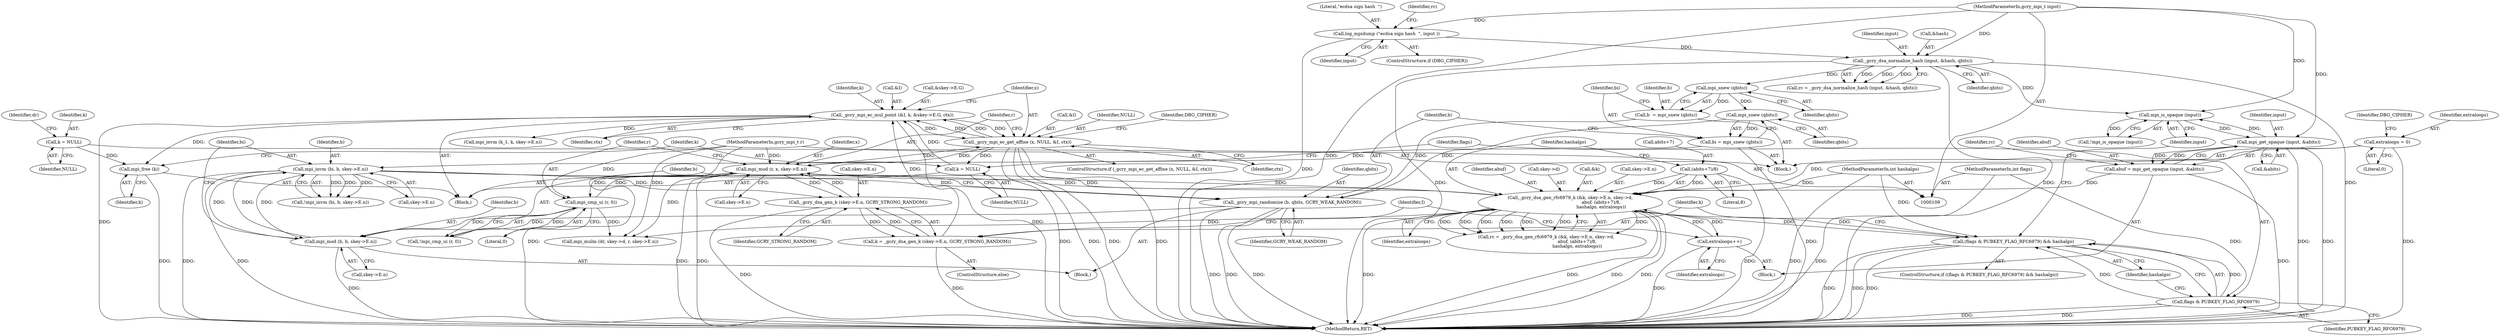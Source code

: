 digraph "0_gnupg_9010d1576e278a4274ad3f4aa15776c28f6ba965@API" {
"1000203" [label="(Call,mpi_free (k))"];
"1000189" [label="(Call,k = NULL)"];
"1000266" [label="(Call,_gcry_mpi_ec_mul_point (&I, k, &skey->E.G, ctx))"];
"1000278" [label="(Call,_gcry_mpi_ec_get_affine (x, NULL, &I, ctx))"];
"1000293" [label="(Call,mpi_mod (r, x, skey->E.n))"];
"1000302" [label="(Call,mpi_cmp_ui (r, 0))"];
"1000112" [label="(MethodParameterIn,gcry_mpi_t r)"];
"1000259" [label="(Call,_gcry_dsa_gen_k (skey->E.n, GCRY_STRONG_RANDOM))"];
"1000181" [label="(Call,mpi_invm (bi, b, skey->E.n))"];
"1000162" [label="(Call,bi = mpi_snew (qbits))"];
"1000164" [label="(Call,mpi_snew (qbits))"];
"1000160" [label="(Call,mpi_snew (qbits))"];
"1000145" [label="(Call,_gcry_dsa_normalize_hash (input, &hash, qbits))"];
"1000140" [label="(Call,log_mpidump (\"ecdsa sign hash  \", input ))"];
"1000110" [label="(MethodParameterIn,gcry_mpi_t input)"];
"1000172" [label="(Call,mpi_mod (b, b, skey->E.n))"];
"1000168" [label="(Call,_gcry_mpi_randomize (b, qbits, GCRY_WEAK_RANDOM))"];
"1000158" [label="(Call,b  = mpi_snew (qbits))"];
"1000232" [label="(Call,_gcry_dsa_gen_rfc6979_k (&k, skey->E.n, skey->d,\n                                            abuf, (abits+7)/8,\n                                            hashalgo, extraloops))"];
"1000224" [label="(Call,abuf = mpi_get_opaque (input, &abits))"];
"1000226" [label="(Call,mpi_get_opaque (input, &abits))"];
"1000217" [label="(Call,mpi_is_opaque (input))"];
"1000244" [label="(Call,(abits+7)/8)"];
"1000209" [label="(Call,(flags & PUBKEY_FLAG_RFC6979) && hashalgo)"];
"1000210" [label="(Call,flags & PUBKEY_FLAG_RFC6979)"];
"1000114" [label="(MethodParameterIn,int flags)"];
"1000115" [label="(MethodParameterIn,int hashalgo)"];
"1000254" [label="(Call,extraloops++)"];
"1000122" [label="(Call,extraloops = 0)"];
"1000205" [label="(Call,k = NULL)"];
"1000257" [label="(Call,k = _gcry_dsa_gen_k (skey->E.n, GCRY_STRONG_RANDOM))"];
"1000182" [label="(Identifier,bi)"];
"1000243" [label="(Identifier,abuf)"];
"1000258" [label="(Identifier,k)"];
"1000257" [label="(Call,k = _gcry_dsa_gen_k (skey->E.n, GCRY_STRONG_RANDOM))"];
"1000232" [label="(Call,_gcry_dsa_gen_rfc6979_k (&k, skey->E.n, skey->d,\n                                            abuf, (abits+7)/8,\n                                            hashalgo, extraloops))"];
"1000212" [label="(Identifier,PUBKEY_FLAG_RFC6979)"];
"1000270" [label="(Call,&skey->E.G)"];
"1000301" [label="(Call,!mpi_cmp_ui (r, 0))"];
"1000277" [label="(ControlStructure,if (_gcry_mpi_ec_get_affine (x, NULL, &I, ctx)))"];
"1000141" [label="(Literal,\"ecdsa sign hash  \")"];
"1000213" [label="(Identifier,hashalgo)"];
"1000210" [label="(Call,flags & PUBKEY_FLAG_RFC6979)"];
"1000146" [label="(Identifier,input)"];
"1000211" [label="(Identifier,flags)"];
"1000124" [label="(Literal,0)"];
"1000217" [label="(Call,mpi_is_opaque (input))"];
"1000240" [label="(Call,skey->d)"];
"1000162" [label="(Call,bi = mpi_snew (qbits))"];
"1000265" [label="(Identifier,GCRY_STRONG_RANDOM)"];
"1000304" [label="(Literal,0)"];
"1000228" [label="(Call,&abits)"];
"1000233" [label="(Call,&k)"];
"1000116" [label="(Block,)"];
"1000115" [label="(MethodParameterIn,int hashalgo)"];
"1000170" [label="(Identifier,qbits)"];
"1000114" [label="(MethodParameterIn,int flags)"];
"1000145" [label="(Call,_gcry_dsa_normalize_hash (input, &hash, qbits))"];
"1000209" [label="(Call,(flags & PUBKEY_FLAG_RFC6979) && hashalgo)"];
"1000123" [label="(Identifier,extraloops)"];
"1000227" [label="(Identifier,input)"];
"1000144" [label="(Identifier,rc)"];
"1000325" [label="(Call,mpi_invm (k_1, k, skey->E.n))"];
"1000143" [label="(Call,rc = _gcry_dsa_normalize_hash (input, &hash, qbits))"];
"1000256" [label="(ControlStructure,else)"];
"1000167" [label="(Block,)"];
"1000206" [label="(Identifier,k)"];
"1000205" [label="(Call,k = NULL)"];
"1000248" [label="(Literal,8)"];
"1000171" [label="(Identifier,GCRY_WEAK_RANDOM)"];
"1000189" [label="(Call,k = NULL)"];
"1000161" [label="(Identifier,qbits)"];
"1000142" [label="(Identifier,input)"];
"1000164" [label="(Call,mpi_snew (qbits))"];
"1000160" [label="(Call,mpi_snew (qbits))"];
"1000169" [label="(Identifier,b)"];
"1000216" [label="(Call,!mpi_is_opaque (input))"];
"1000245" [label="(Call,abits+7)"];
"1000168" [label="(Call,_gcry_mpi_randomize (b, qbits, GCRY_WEAK_RANDOM))"];
"1000149" [label="(Identifier,qbits)"];
"1000244" [label="(Call,(abits+7)/8)"];
"1000226" [label="(Call,mpi_get_opaque (input, &abits))"];
"1000260" [label="(Call,skey->E.n)"];
"1000231" [label="(Identifier,rc)"];
"1000296" [label="(Call,skey->E.n)"];
"1000279" [label="(Identifier,x)"];
"1000175" [label="(Call,skey->E.n)"];
"1000250" [label="(Identifier,extraloops)"];
"1000224" [label="(Call,abuf = mpi_get_opaque (input, &abits))"];
"1000122" [label="(Call,extraloops = 0)"];
"1000281" [label="(Call,&I)"];
"1000294" [label="(Identifier,r)"];
"1000249" [label="(Identifier,hashalgo)"];
"1000303" [label="(Identifier,r)"];
"1000204" [label="(Identifier,k)"];
"1000110" [label="(MethodParameterIn,gcry_mpi_t input)"];
"1000305" [label="(Call,mpi_mulm (dr, skey->d, r, skey->E.n))"];
"1000190" [label="(Identifier,k)"];
"1000147" [label="(Call,&hash)"];
"1000230" [label="(Call,rc = _gcry_dsa_gen_rfc6979_k (&k, skey->E.n, skey->d,\n                                            abuf, (abits+7)/8,\n                                            hashalgo, extraloops))"];
"1000183" [label="(Identifier,b)"];
"1000269" [label="(Identifier,k)"];
"1000347" [label="(MethodReturn,RET)"];
"1000268" [label="(Identifier,I)"];
"1000283" [label="(Identifier,ctx)"];
"1000280" [label="(Identifier,NULL)"];
"1000174" [label="(Identifier,b)"];
"1000276" [label="(Identifier,ctx)"];
"1000259" [label="(Call,_gcry_dsa_gen_k (skey->E.n, GCRY_STRONG_RANDOM))"];
"1000158" [label="(Call,b  = mpi_snew (qbits))"];
"1000208" [label="(ControlStructure,if ((flags & PUBKEY_FLAG_RFC6979) && hashalgo))"];
"1000254" [label="(Call,extraloops++)"];
"1000278" [label="(Call,_gcry_mpi_ec_get_affine (x, NULL, &I, ctx))"];
"1000139" [label="(Identifier,DBG_CIPHER)"];
"1000267" [label="(Call,&I)"];
"1000191" [label="(Identifier,NULL)"];
"1000180" [label="(Call,!mpi_invm (bi, b, skey->E.n))"];
"1000225" [label="(Identifier,abuf)"];
"1000295" [label="(Identifier,x)"];
"1000140" [label="(Call,log_mpidump (\"ecdsa sign hash  \", input ))"];
"1000165" [label="(Identifier,qbits)"];
"1000286" [label="(Identifier,DBG_CIPHER)"];
"1000184" [label="(Call,skey->E.n)"];
"1000138" [label="(ControlStructure,if (DBG_CIPHER))"];
"1000214" [label="(Block,)"];
"1000203" [label="(Call,mpi_free (k))"];
"1000266" [label="(Call,_gcry_mpi_ec_mul_point (&I, k, &skey->E.G, ctx))"];
"1000207" [label="(Identifier,NULL)"];
"1000159" [label="(Identifier,b)"];
"1000293" [label="(Call,mpi_mod (r, x, skey->E.n))"];
"1000112" [label="(MethodParameterIn,gcry_mpi_t r)"];
"1000255" [label="(Identifier,extraloops)"];
"1000163" [label="(Identifier,bi)"];
"1000235" [label="(Call,skey->E.n)"];
"1000202" [label="(Block,)"];
"1000173" [label="(Identifier,b)"];
"1000218" [label="(Identifier,input)"];
"1000172" [label="(Call,mpi_mod (b, b, skey->E.n))"];
"1000193" [label="(Identifier,dr)"];
"1000302" [label="(Call,mpi_cmp_ui (r, 0))"];
"1000181" [label="(Call,mpi_invm (bi, b, skey->E.n))"];
"1000203" -> "1000202"  [label="AST: "];
"1000203" -> "1000204"  [label="CFG: "];
"1000204" -> "1000203"  [label="AST: "];
"1000206" -> "1000203"  [label="CFG: "];
"1000203" -> "1000347"  [label="DDG: "];
"1000189" -> "1000203"  [label="DDG: "];
"1000266" -> "1000203"  [label="DDG: "];
"1000189" -> "1000116"  [label="AST: "];
"1000189" -> "1000191"  [label="CFG: "];
"1000190" -> "1000189"  [label="AST: "];
"1000191" -> "1000189"  [label="AST: "];
"1000193" -> "1000189"  [label="CFG: "];
"1000266" -> "1000202"  [label="AST: "];
"1000266" -> "1000276"  [label="CFG: "];
"1000267" -> "1000266"  [label="AST: "];
"1000269" -> "1000266"  [label="AST: "];
"1000270" -> "1000266"  [label="AST: "];
"1000276" -> "1000266"  [label="AST: "];
"1000279" -> "1000266"  [label="CFG: "];
"1000266" -> "1000347"  [label="DDG: "];
"1000266" -> "1000347"  [label="DDG: "];
"1000278" -> "1000266"  [label="DDG: "];
"1000278" -> "1000266"  [label="DDG: "];
"1000205" -> "1000266"  [label="DDG: "];
"1000257" -> "1000266"  [label="DDG: "];
"1000266" -> "1000278"  [label="DDG: "];
"1000266" -> "1000278"  [label="DDG: "];
"1000266" -> "1000325"  [label="DDG: "];
"1000278" -> "1000277"  [label="AST: "];
"1000278" -> "1000283"  [label="CFG: "];
"1000279" -> "1000278"  [label="AST: "];
"1000280" -> "1000278"  [label="AST: "];
"1000281" -> "1000278"  [label="AST: "];
"1000283" -> "1000278"  [label="AST: "];
"1000286" -> "1000278"  [label="CFG: "];
"1000294" -> "1000278"  [label="CFG: "];
"1000278" -> "1000347"  [label="DDG: "];
"1000278" -> "1000347"  [label="DDG: "];
"1000278" -> "1000347"  [label="DDG: "];
"1000278" -> "1000347"  [label="DDG: "];
"1000278" -> "1000205"  [label="DDG: "];
"1000293" -> "1000278"  [label="DDG: "];
"1000278" -> "1000293"  [label="DDG: "];
"1000293" -> "1000202"  [label="AST: "];
"1000293" -> "1000296"  [label="CFG: "];
"1000294" -> "1000293"  [label="AST: "];
"1000295" -> "1000293"  [label="AST: "];
"1000296" -> "1000293"  [label="AST: "];
"1000303" -> "1000293"  [label="CFG: "];
"1000293" -> "1000347"  [label="DDG: "];
"1000293" -> "1000347"  [label="DDG: "];
"1000293" -> "1000232"  [label="DDG: "];
"1000293" -> "1000259"  [label="DDG: "];
"1000302" -> "1000293"  [label="DDG: "];
"1000112" -> "1000293"  [label="DDG: "];
"1000259" -> "1000293"  [label="DDG: "];
"1000232" -> "1000293"  [label="DDG: "];
"1000293" -> "1000302"  [label="DDG: "];
"1000293" -> "1000305"  [label="DDG: "];
"1000302" -> "1000301"  [label="AST: "];
"1000302" -> "1000304"  [label="CFG: "];
"1000303" -> "1000302"  [label="AST: "];
"1000304" -> "1000302"  [label="AST: "];
"1000301" -> "1000302"  [label="CFG: "];
"1000302" -> "1000301"  [label="DDG: "];
"1000302" -> "1000301"  [label="DDG: "];
"1000112" -> "1000302"  [label="DDG: "];
"1000302" -> "1000305"  [label="DDG: "];
"1000112" -> "1000109"  [label="AST: "];
"1000112" -> "1000347"  [label="DDG: "];
"1000112" -> "1000305"  [label="DDG: "];
"1000259" -> "1000257"  [label="AST: "];
"1000259" -> "1000265"  [label="CFG: "];
"1000260" -> "1000259"  [label="AST: "];
"1000265" -> "1000259"  [label="AST: "];
"1000257" -> "1000259"  [label="CFG: "];
"1000259" -> "1000347"  [label="DDG: "];
"1000259" -> "1000257"  [label="DDG: "];
"1000259" -> "1000257"  [label="DDG: "];
"1000181" -> "1000259"  [label="DDG: "];
"1000181" -> "1000180"  [label="AST: "];
"1000181" -> "1000184"  [label="CFG: "];
"1000182" -> "1000181"  [label="AST: "];
"1000183" -> "1000181"  [label="AST: "];
"1000184" -> "1000181"  [label="AST: "];
"1000180" -> "1000181"  [label="CFG: "];
"1000181" -> "1000347"  [label="DDG: "];
"1000181" -> "1000347"  [label="DDG: "];
"1000181" -> "1000168"  [label="DDG: "];
"1000181" -> "1000172"  [label="DDG: "];
"1000181" -> "1000180"  [label="DDG: "];
"1000181" -> "1000180"  [label="DDG: "];
"1000181" -> "1000180"  [label="DDG: "];
"1000162" -> "1000181"  [label="DDG: "];
"1000172" -> "1000181"  [label="DDG: "];
"1000172" -> "1000181"  [label="DDG: "];
"1000181" -> "1000232"  [label="DDG: "];
"1000162" -> "1000116"  [label="AST: "];
"1000162" -> "1000164"  [label="CFG: "];
"1000163" -> "1000162"  [label="AST: "];
"1000164" -> "1000162"  [label="AST: "];
"1000169" -> "1000162"  [label="CFG: "];
"1000162" -> "1000347"  [label="DDG: "];
"1000164" -> "1000162"  [label="DDG: "];
"1000164" -> "1000165"  [label="CFG: "];
"1000165" -> "1000164"  [label="AST: "];
"1000160" -> "1000164"  [label="DDG: "];
"1000164" -> "1000168"  [label="DDG: "];
"1000160" -> "1000158"  [label="AST: "];
"1000160" -> "1000161"  [label="CFG: "];
"1000161" -> "1000160"  [label="AST: "];
"1000158" -> "1000160"  [label="CFG: "];
"1000160" -> "1000158"  [label="DDG: "];
"1000145" -> "1000160"  [label="DDG: "];
"1000145" -> "1000143"  [label="AST: "];
"1000145" -> "1000149"  [label="CFG: "];
"1000146" -> "1000145"  [label="AST: "];
"1000147" -> "1000145"  [label="AST: "];
"1000149" -> "1000145"  [label="AST: "];
"1000143" -> "1000145"  [label="CFG: "];
"1000145" -> "1000347"  [label="DDG: "];
"1000145" -> "1000347"  [label="DDG: "];
"1000145" -> "1000347"  [label="DDG: "];
"1000145" -> "1000143"  [label="DDG: "];
"1000145" -> "1000143"  [label="DDG: "];
"1000145" -> "1000143"  [label="DDG: "];
"1000140" -> "1000145"  [label="DDG: "];
"1000110" -> "1000145"  [label="DDG: "];
"1000145" -> "1000217"  [label="DDG: "];
"1000140" -> "1000138"  [label="AST: "];
"1000140" -> "1000142"  [label="CFG: "];
"1000141" -> "1000140"  [label="AST: "];
"1000142" -> "1000140"  [label="AST: "];
"1000144" -> "1000140"  [label="CFG: "];
"1000140" -> "1000347"  [label="DDG: "];
"1000110" -> "1000140"  [label="DDG: "];
"1000110" -> "1000109"  [label="AST: "];
"1000110" -> "1000347"  [label="DDG: "];
"1000110" -> "1000217"  [label="DDG: "];
"1000110" -> "1000226"  [label="DDG: "];
"1000172" -> "1000167"  [label="AST: "];
"1000172" -> "1000175"  [label="CFG: "];
"1000173" -> "1000172"  [label="AST: "];
"1000174" -> "1000172"  [label="AST: "];
"1000175" -> "1000172"  [label="AST: "];
"1000182" -> "1000172"  [label="CFG: "];
"1000172" -> "1000347"  [label="DDG: "];
"1000168" -> "1000172"  [label="DDG: "];
"1000168" -> "1000167"  [label="AST: "];
"1000168" -> "1000171"  [label="CFG: "];
"1000169" -> "1000168"  [label="AST: "];
"1000170" -> "1000168"  [label="AST: "];
"1000171" -> "1000168"  [label="AST: "];
"1000173" -> "1000168"  [label="CFG: "];
"1000168" -> "1000347"  [label="DDG: "];
"1000168" -> "1000347"  [label="DDG: "];
"1000168" -> "1000347"  [label="DDG: "];
"1000158" -> "1000168"  [label="DDG: "];
"1000158" -> "1000116"  [label="AST: "];
"1000159" -> "1000158"  [label="AST: "];
"1000163" -> "1000158"  [label="CFG: "];
"1000232" -> "1000230"  [label="AST: "];
"1000232" -> "1000250"  [label="CFG: "];
"1000233" -> "1000232"  [label="AST: "];
"1000235" -> "1000232"  [label="AST: "];
"1000240" -> "1000232"  [label="AST: "];
"1000243" -> "1000232"  [label="AST: "];
"1000244" -> "1000232"  [label="AST: "];
"1000249" -> "1000232"  [label="AST: "];
"1000250" -> "1000232"  [label="AST: "];
"1000230" -> "1000232"  [label="CFG: "];
"1000232" -> "1000347"  [label="DDG: "];
"1000232" -> "1000347"  [label="DDG: "];
"1000232" -> "1000347"  [label="DDG: "];
"1000232" -> "1000347"  [label="DDG: "];
"1000232" -> "1000209"  [label="DDG: "];
"1000232" -> "1000230"  [label="DDG: "];
"1000232" -> "1000230"  [label="DDG: "];
"1000232" -> "1000230"  [label="DDG: "];
"1000232" -> "1000230"  [label="DDG: "];
"1000232" -> "1000230"  [label="DDG: "];
"1000232" -> "1000230"  [label="DDG: "];
"1000232" -> "1000230"  [label="DDG: "];
"1000224" -> "1000232"  [label="DDG: "];
"1000244" -> "1000232"  [label="DDG: "];
"1000244" -> "1000232"  [label="DDG: "];
"1000209" -> "1000232"  [label="DDG: "];
"1000115" -> "1000232"  [label="DDG: "];
"1000254" -> "1000232"  [label="DDG: "];
"1000122" -> "1000232"  [label="DDG: "];
"1000232" -> "1000254"  [label="DDG: "];
"1000232" -> "1000305"  [label="DDG: "];
"1000224" -> "1000214"  [label="AST: "];
"1000224" -> "1000226"  [label="CFG: "];
"1000225" -> "1000224"  [label="AST: "];
"1000226" -> "1000224"  [label="AST: "];
"1000231" -> "1000224"  [label="CFG: "];
"1000224" -> "1000347"  [label="DDG: "];
"1000226" -> "1000224"  [label="DDG: "];
"1000226" -> "1000224"  [label="DDG: "];
"1000226" -> "1000228"  [label="CFG: "];
"1000227" -> "1000226"  [label="AST: "];
"1000228" -> "1000226"  [label="AST: "];
"1000226" -> "1000347"  [label="DDG: "];
"1000226" -> "1000347"  [label="DDG: "];
"1000226" -> "1000217"  [label="DDG: "];
"1000217" -> "1000226"  [label="DDG: "];
"1000217" -> "1000216"  [label="AST: "];
"1000217" -> "1000218"  [label="CFG: "];
"1000218" -> "1000217"  [label="AST: "];
"1000216" -> "1000217"  [label="CFG: "];
"1000217" -> "1000216"  [label="DDG: "];
"1000244" -> "1000248"  [label="CFG: "];
"1000245" -> "1000244"  [label="AST: "];
"1000248" -> "1000244"  [label="AST: "];
"1000249" -> "1000244"  [label="CFG: "];
"1000244" -> "1000347"  [label="DDG: "];
"1000209" -> "1000208"  [label="AST: "];
"1000209" -> "1000210"  [label="CFG: "];
"1000209" -> "1000213"  [label="CFG: "];
"1000210" -> "1000209"  [label="AST: "];
"1000213" -> "1000209"  [label="AST: "];
"1000218" -> "1000209"  [label="CFG: "];
"1000258" -> "1000209"  [label="CFG: "];
"1000209" -> "1000347"  [label="DDG: "];
"1000209" -> "1000347"  [label="DDG: "];
"1000209" -> "1000347"  [label="DDG: "];
"1000210" -> "1000209"  [label="DDG: "];
"1000210" -> "1000209"  [label="DDG: "];
"1000115" -> "1000209"  [label="DDG: "];
"1000210" -> "1000212"  [label="CFG: "];
"1000211" -> "1000210"  [label="AST: "];
"1000212" -> "1000210"  [label="AST: "];
"1000213" -> "1000210"  [label="CFG: "];
"1000210" -> "1000347"  [label="DDG: "];
"1000210" -> "1000347"  [label="DDG: "];
"1000114" -> "1000210"  [label="DDG: "];
"1000114" -> "1000109"  [label="AST: "];
"1000114" -> "1000347"  [label="DDG: "];
"1000115" -> "1000109"  [label="AST: "];
"1000115" -> "1000347"  [label="DDG: "];
"1000254" -> "1000214"  [label="AST: "];
"1000254" -> "1000255"  [label="CFG: "];
"1000255" -> "1000254"  [label="AST: "];
"1000268" -> "1000254"  [label="CFG: "];
"1000254" -> "1000347"  [label="DDG: "];
"1000122" -> "1000116"  [label="AST: "];
"1000122" -> "1000124"  [label="CFG: "];
"1000123" -> "1000122"  [label="AST: "];
"1000124" -> "1000122"  [label="AST: "];
"1000139" -> "1000122"  [label="CFG: "];
"1000122" -> "1000347"  [label="DDG: "];
"1000205" -> "1000202"  [label="AST: "];
"1000205" -> "1000207"  [label="CFG: "];
"1000206" -> "1000205"  [label="AST: "];
"1000207" -> "1000205"  [label="AST: "];
"1000211" -> "1000205"  [label="CFG: "];
"1000257" -> "1000256"  [label="AST: "];
"1000258" -> "1000257"  [label="AST: "];
"1000268" -> "1000257"  [label="CFG: "];
"1000257" -> "1000347"  [label="DDG: "];
}
